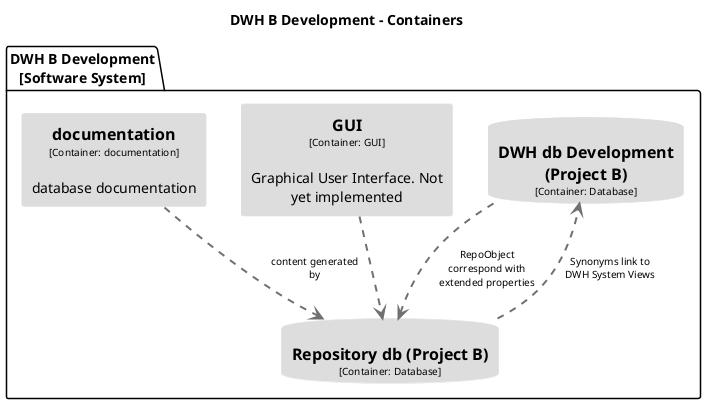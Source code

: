 @startuml(id=DWHBDevelopment-Container)
title DWH B Development - Containers

skinparam {
  shadowing false
  arrowFontSize 10
  defaultTextAlignment center
  wrapWidth 200
  maxMessageSize 100
}
hide stereotype
top to bottom direction
skinparam rectangle<<22>> {
  BackgroundColor #dddddd
  FontColor #000000
  BorderColor #dddddd
}
skinparam rectangle<<25>> {
  BackgroundColor #dddddd
  FontColor #000000
  BorderColor #dddddd
}
skinparam database<<5>> {
  BackgroundColor #dddddd
  FontColor #000000
  BorderColor #dddddd
}
skinparam database<<18>> {
  BackgroundColor #dddddd
  FontColor #000000
  BorderColor #dddddd
}
package "DWH B Development\n[Software System]" {
  database "==DWH db Development (Project B)\n<size:10>[Container: Database]</size>" <<18>> as 18
  rectangle "==GUI\n<size:10>[Container: GUI]</size>\n\nGraphical User Interface. Not yet implemented" <<22>> as 22
  database "==Repository db (Project B)\n<size:10>[Container: Database]</size>" <<5>> as 5
  rectangle "==documentation\n<size:10>[Container: documentation]</size>\n\ndatabase documentation" <<25>> as 25
}
18 .[#707070,thickness=2].> 5 : "RepoObject correspond with extended properties"
22 .[#707070,thickness=2].> 5 : ""
5 .[#707070,thickness=2].> 18 : "Synonyms link to DWH System Views"
25 .[#707070,thickness=2].> 5 : "content generated by"
@enduml